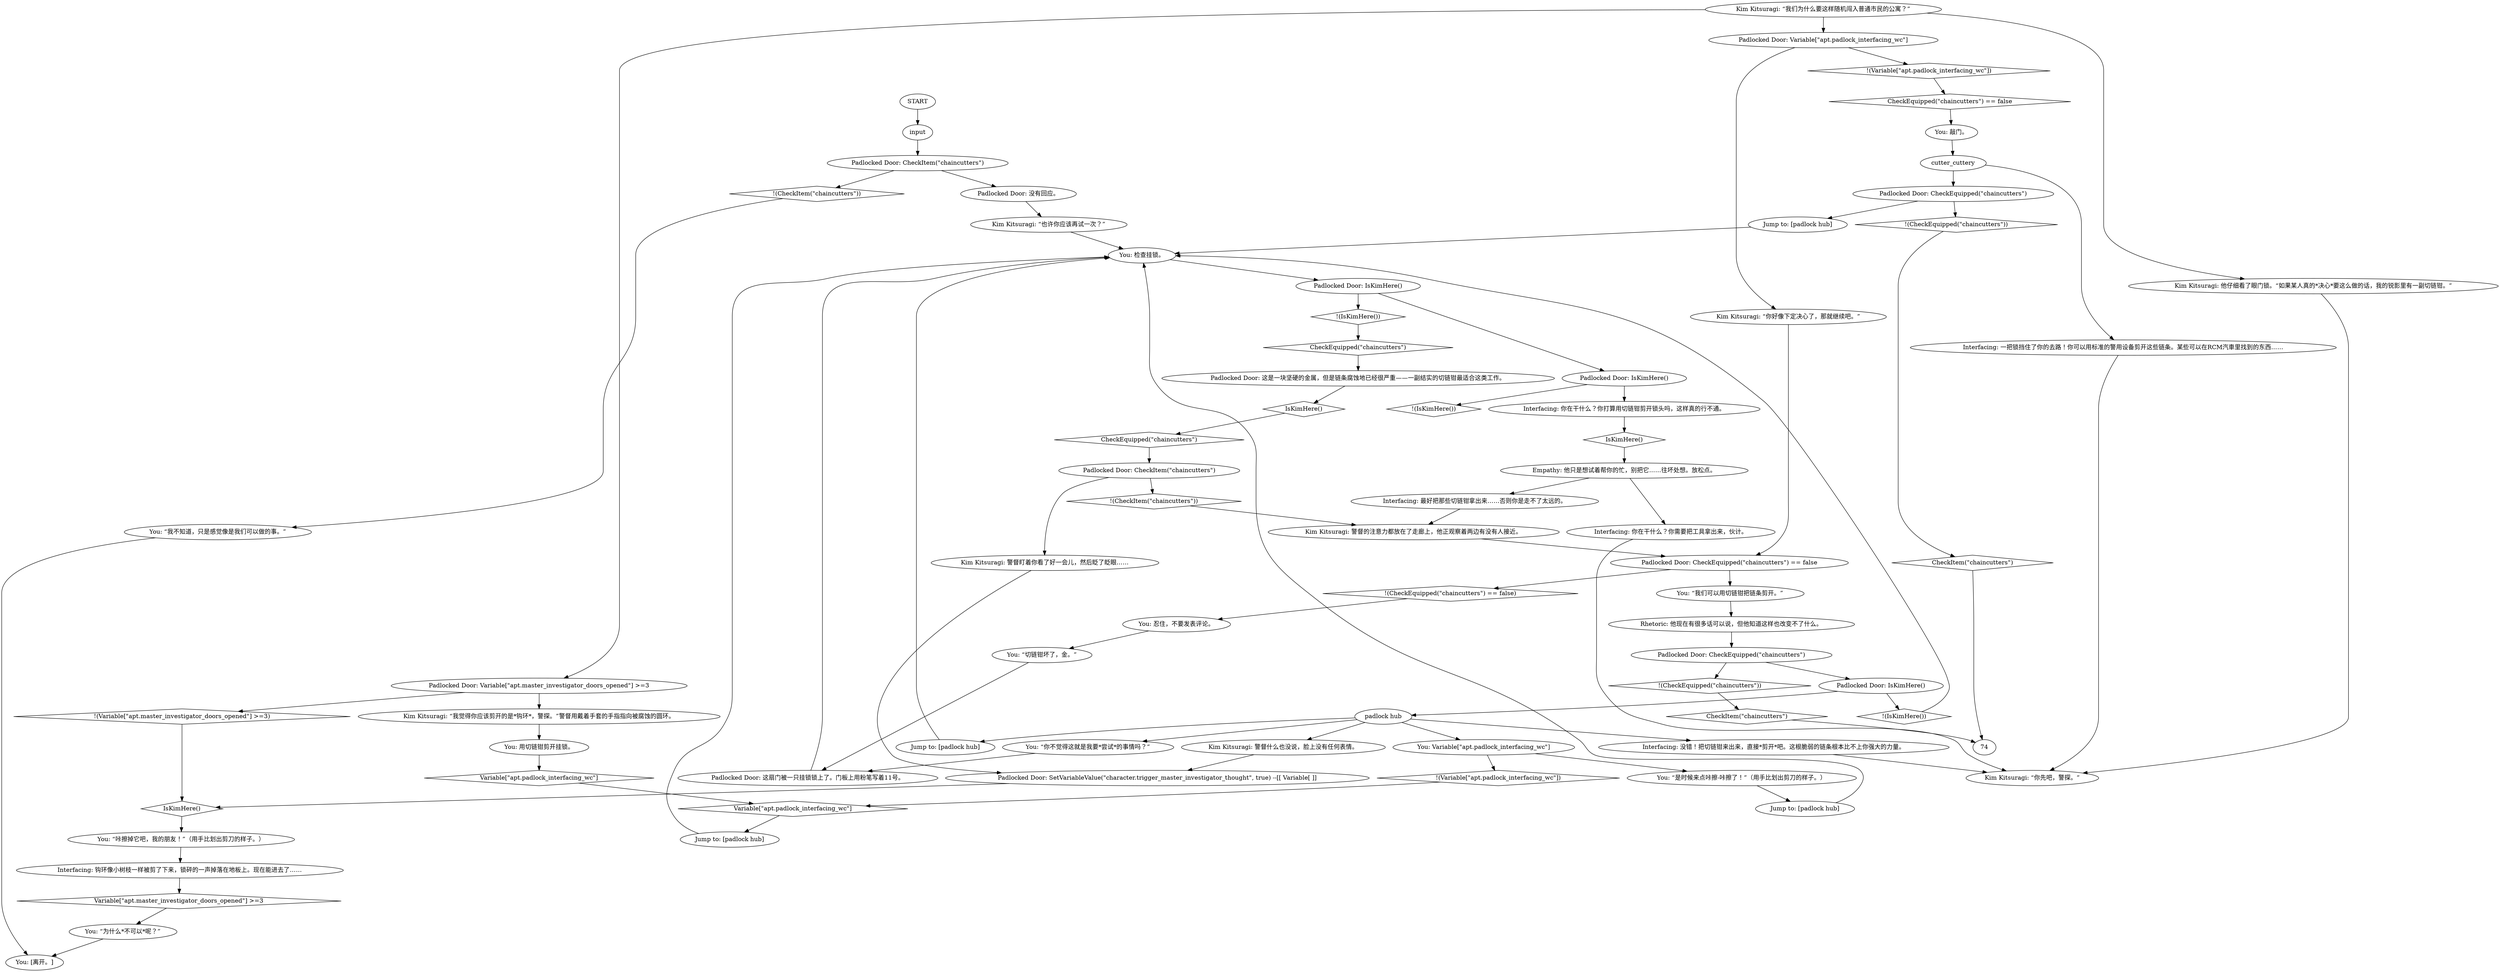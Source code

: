 # APT / MAZOV DOOR
# DOOR, APARTMENT #11 (turns into door. can lockpick and get into?)
#
#1. Use the wirecutters to cut the chain.
#If you don't have them, the door suggests it. The chain is very flimsy. 
#Exactly the same structure as other doors. 
#
#1. Observe the padlock. - the weakness here is in chain.
#
#Option to get a task if you do not have the chaincutters.
# ==================================================
digraph G {
	  0 [label="START"];
	  1 [label="input"];
	  2 [label="Kim Kitsuragi: “我们为什么要这样随机闯入普通市民的公寓？”"];
	  3 [label="Rhetoric: 他现在有很多话可以说，但他知道这样也改变不了什么。"];
	  4 [label="Padlocked Door: SetVariableValue(\"character.trigger_master_investigator_thought\", true) --[[ Variable[ ]]"];
	  5 [label="You: “为什么*不可以*呢？”"];
	  6 [label="Padlocked Door: Variable[\"apt.master_investigator_doors_opened\"] >=3"];
	  7 [label="Variable[\"apt.master_investigator_doors_opened\"] >=3", shape=diamond];
	  8 [label="!(Variable[\"apt.master_investigator_doors_opened\"] >=3)", shape=diamond];
	  9 [label="Kim Kitsuragi: “我觉得你应该剪开的是*钩环*，警探。”警督用戴着手套的手指指向被腐蚀的圆环。"];
	  10 [label="Empathy: 他只是想试着帮你的忙，别把它……往坏处想。放松点。"];
	  11 [label="You: 用切链钳剪开挂锁。"];
	  12 [label="You: Variable[\"apt.padlock_interfacing_wc\"]"];
	  13 [label="Variable[\"apt.padlock_interfacing_wc\"]", shape=diamond];
	  14 [label="!(Variable[\"apt.padlock_interfacing_wc\"])", shape=diamond];
	  15 [label="You: “是时候来点咔擦-咔擦了！”（用手比划出剪刀的样子。）"];
	  16 [label="Interfacing: 一把锁挡住了你的去路！你可以用标准的警用设备剪开这些链条。某些可以在RCM汽車里找到的东西……"];
	  17 [label="You: “我不知道，只是感觉像是我们可以做的事。”"];
	  18 [label="Padlocked Door: Variable[\"apt.padlock_interfacing_wc\"]"];
	  19 [label="Variable[\"apt.padlock_interfacing_wc\"]", shape=diamond];
	  20 [label="!(Variable[\"apt.padlock_interfacing_wc\"])", shape=diamond];
	  21 [label="Kim Kitsuragi: “你好像下定决心了，那就继续吧。”"];
	  22 [label="Jump to: [padlock hub]"];
	  23 [label="Padlocked Door: CheckEquipped(\"chaincutters\") == false"];
	  24 [label="CheckEquipped(\"chaincutters\") == false", shape=diamond];
	  25 [label="!(CheckEquipped(\"chaincutters\") == false)", shape=diamond];
	  26 [label="You: “我们可以用切链钳把链条剪开。”"];
	  27 [label="Kim Kitsuragi: 警督什么也没说，脸上没有任何表情。"];
	  28 [label="Interfacing: 钩环像小树枝一样被剪了下来，锁砰的一声掉落在地板上。现在能进去了……"];
	  29 [label="Jump to: [padlock hub]"];
	  30 [label="Kim Kitsuragi: “也许你应该再试一次？”"];
	  31 [label="Padlocked Door: 这扇门被一只挂锁锁上了。门板上用粉笔写着11号。"];
	  32 [label="Padlocked Door: CheckItem(\"chaincutters\")"];
	  33 [label="CheckItem(\"chaincutters\")", shape=diamond];
	  34 [label="!(CheckItem(\"chaincutters\"))", shape=diamond];
	  35 [label="Padlocked Door: 没有回应。"];
	  36 [label="cutter_cuttery"];
	  37 [label="Padlocked Door: CheckItem(\"chaincutters\")"];
	  38 [label="CheckItem(\"chaincutters\")", shape=diamond];
	  39 [label="!(CheckItem(\"chaincutters\"))", shape=diamond];
	  40 [label="Kim Kitsuragi: 警督盯着你看了好一会儿，然后眨了眨眼……"];
	  41 [label="You: [离开。]"];
	  42 [label="Jump to: [padlock hub]"];
	  43 [label="Kim Kitsuragi: “你先吧，警探。”"];
	  44 [label="You: “咔擦掉它吧，我的朋友！”（用手比划出剪刀的样子。）"];
	  45 [label="Kim Kitsuragi: 他仔细看了眼门锁。“如果某人真的*决心*要这么做的话，我的锐影里有一副切链钳。”"];
	  46 [label="Padlocked Door: CheckEquipped(\"chaincutters\")"];
	  47 [label="CheckEquipped(\"chaincutters\")", shape=diamond];
	  48 [label="!(CheckEquipped(\"chaincutters\"))", shape=diamond];
	  49 [label="Padlocked Door: IsKimHere()"];
	  50 [label="IsKimHere()", shape=diamond];
	  51 [label="!(IsKimHere())", shape=diamond];
	  52 [label="padlock hub"];
	  53 [label="You: 检查挂锁。"];
	  54 [label="You: “你不觉得这就是我要*尝试*的事情吗？”"];
	  55 [label="Interfacing: 你在干什么？你需要把工具拿出来，伙计。"];
	  56 [label="You: 敲门。"];
	  57 [label="Interfacing: 没错！把切链钳来出来，直接*剪开*吧。这根脆弱的链条根本比不上你强大的力量。"];
	  58 [label="Padlocked Door: 这是一块坚硬的金属，但是链条腐蚀地已经很严重——一副结实的切链钳最适合这类工作。"];
	  59 [label="Padlocked Door: IsKimHere()"];
	  60 [label="IsKimHere()", shape=diamond];
	  61 [label="!(IsKimHere())", shape=diamond];
	  62 [label="Padlocked Door: IsKimHere()"];
	  63 [label="IsKimHere()", shape=diamond];
	  64 [label="!(IsKimHere())", shape=diamond];
	  65 [label="Interfacing: 你在干什么？你打算用切链钳剪开锁头吗，这样真的行不通。"];
	  66 [label="You: 忍住，不要发表评论。"];
	  67 [label="Padlocked Door: CheckEquipped(\"chaincutters\")"];
	  68 [label="CheckEquipped(\"chaincutters\")", shape=diamond];
	  69 [label="!(CheckEquipped(\"chaincutters\"))", shape=diamond];
	  70 [label="Jump to: [padlock hub]"];
	  71 [label="Kim Kitsuragi: 警督的注意力都放在了走廊上，他正观察着两边有没有人接近。"];
	  72 [label="You: “切链钳坏了，金。”"];
	  73 [label="Interfacing: 最好把那些切链钳拿出来……否则你是走不了太远的。"];
	  0 -> 1
	  1 -> 32
	  2 -> 18
	  2 -> 45
	  2 -> 6
	  3 -> 46
	  4 -> 63
	  5 -> 41
	  6 -> 8
	  6 -> 9
	  7 -> 5
	  8 -> 63
	  9 -> 11
	  10 -> 73
	  10 -> 55
	  11 -> 13
	  12 -> 14
	  12 -> 15
	  13 -> 19
	  14 -> 19
	  15 -> 22
	  16 -> 43
	  17 -> 41
	  18 -> 20
	  18 -> 21
	  19 -> 29
	  20 -> 24
	  21 -> 23
	  22 -> 53
	  23 -> 25
	  23 -> 26
	  24 -> 56
	  25 -> 66
	  26 -> 3
	  27 -> 4
	  28 -> 7
	  29 -> 53
	  30 -> 53
	  31 -> 53
	  32 -> 34
	  32 -> 35
	  33 -> 74
	  34 -> 17
	  35 -> 30
	  36 -> 16
	  36 -> 67
	  37 -> 40
	  37 -> 39
	  38 -> 74
	  39 -> 71
	  40 -> 4
	  42 -> 53
	  44 -> 28
	  45 -> 43
	  46 -> 48
	  46 -> 49
	  47 -> 37
	  48 -> 38
	  49 -> 51
	  49 -> 52
	  50 -> 10
	  51 -> 53
	  52 -> 42
	  52 -> 12
	  52 -> 54
	  52 -> 57
	  52 -> 27
	  53 -> 59
	  54 -> 31
	  55 -> 43
	  56 -> 36
	  57 -> 43
	  58 -> 60
	  59 -> 61
	  59 -> 62
	  60 -> 47
	  61 -> 68
	  62 -> 64
	  62 -> 65
	  63 -> 44
	  65 -> 50
	  66 -> 72
	  67 -> 69
	  67 -> 70
	  68 -> 58
	  69 -> 33
	  70 -> 53
	  71 -> 23
	  72 -> 31
	  73 -> 71
}

